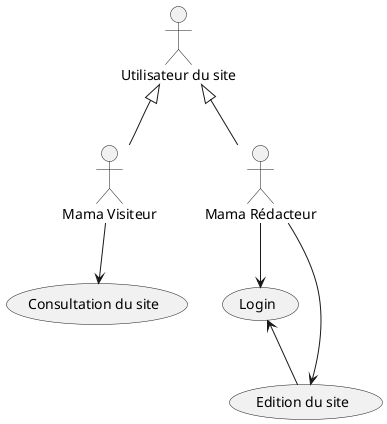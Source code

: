@startuml

user as "Utilisateur du site"
web_user as "Mama Visiteur"
writter as "Mama Rédacteur"

writter -up-|> user
web_user  -up-|> user

writter --> (Login)
writter --> (Edition du site)
web_user --> (Consultation du site)

(Login) <-- (Edition du site)
@enduml